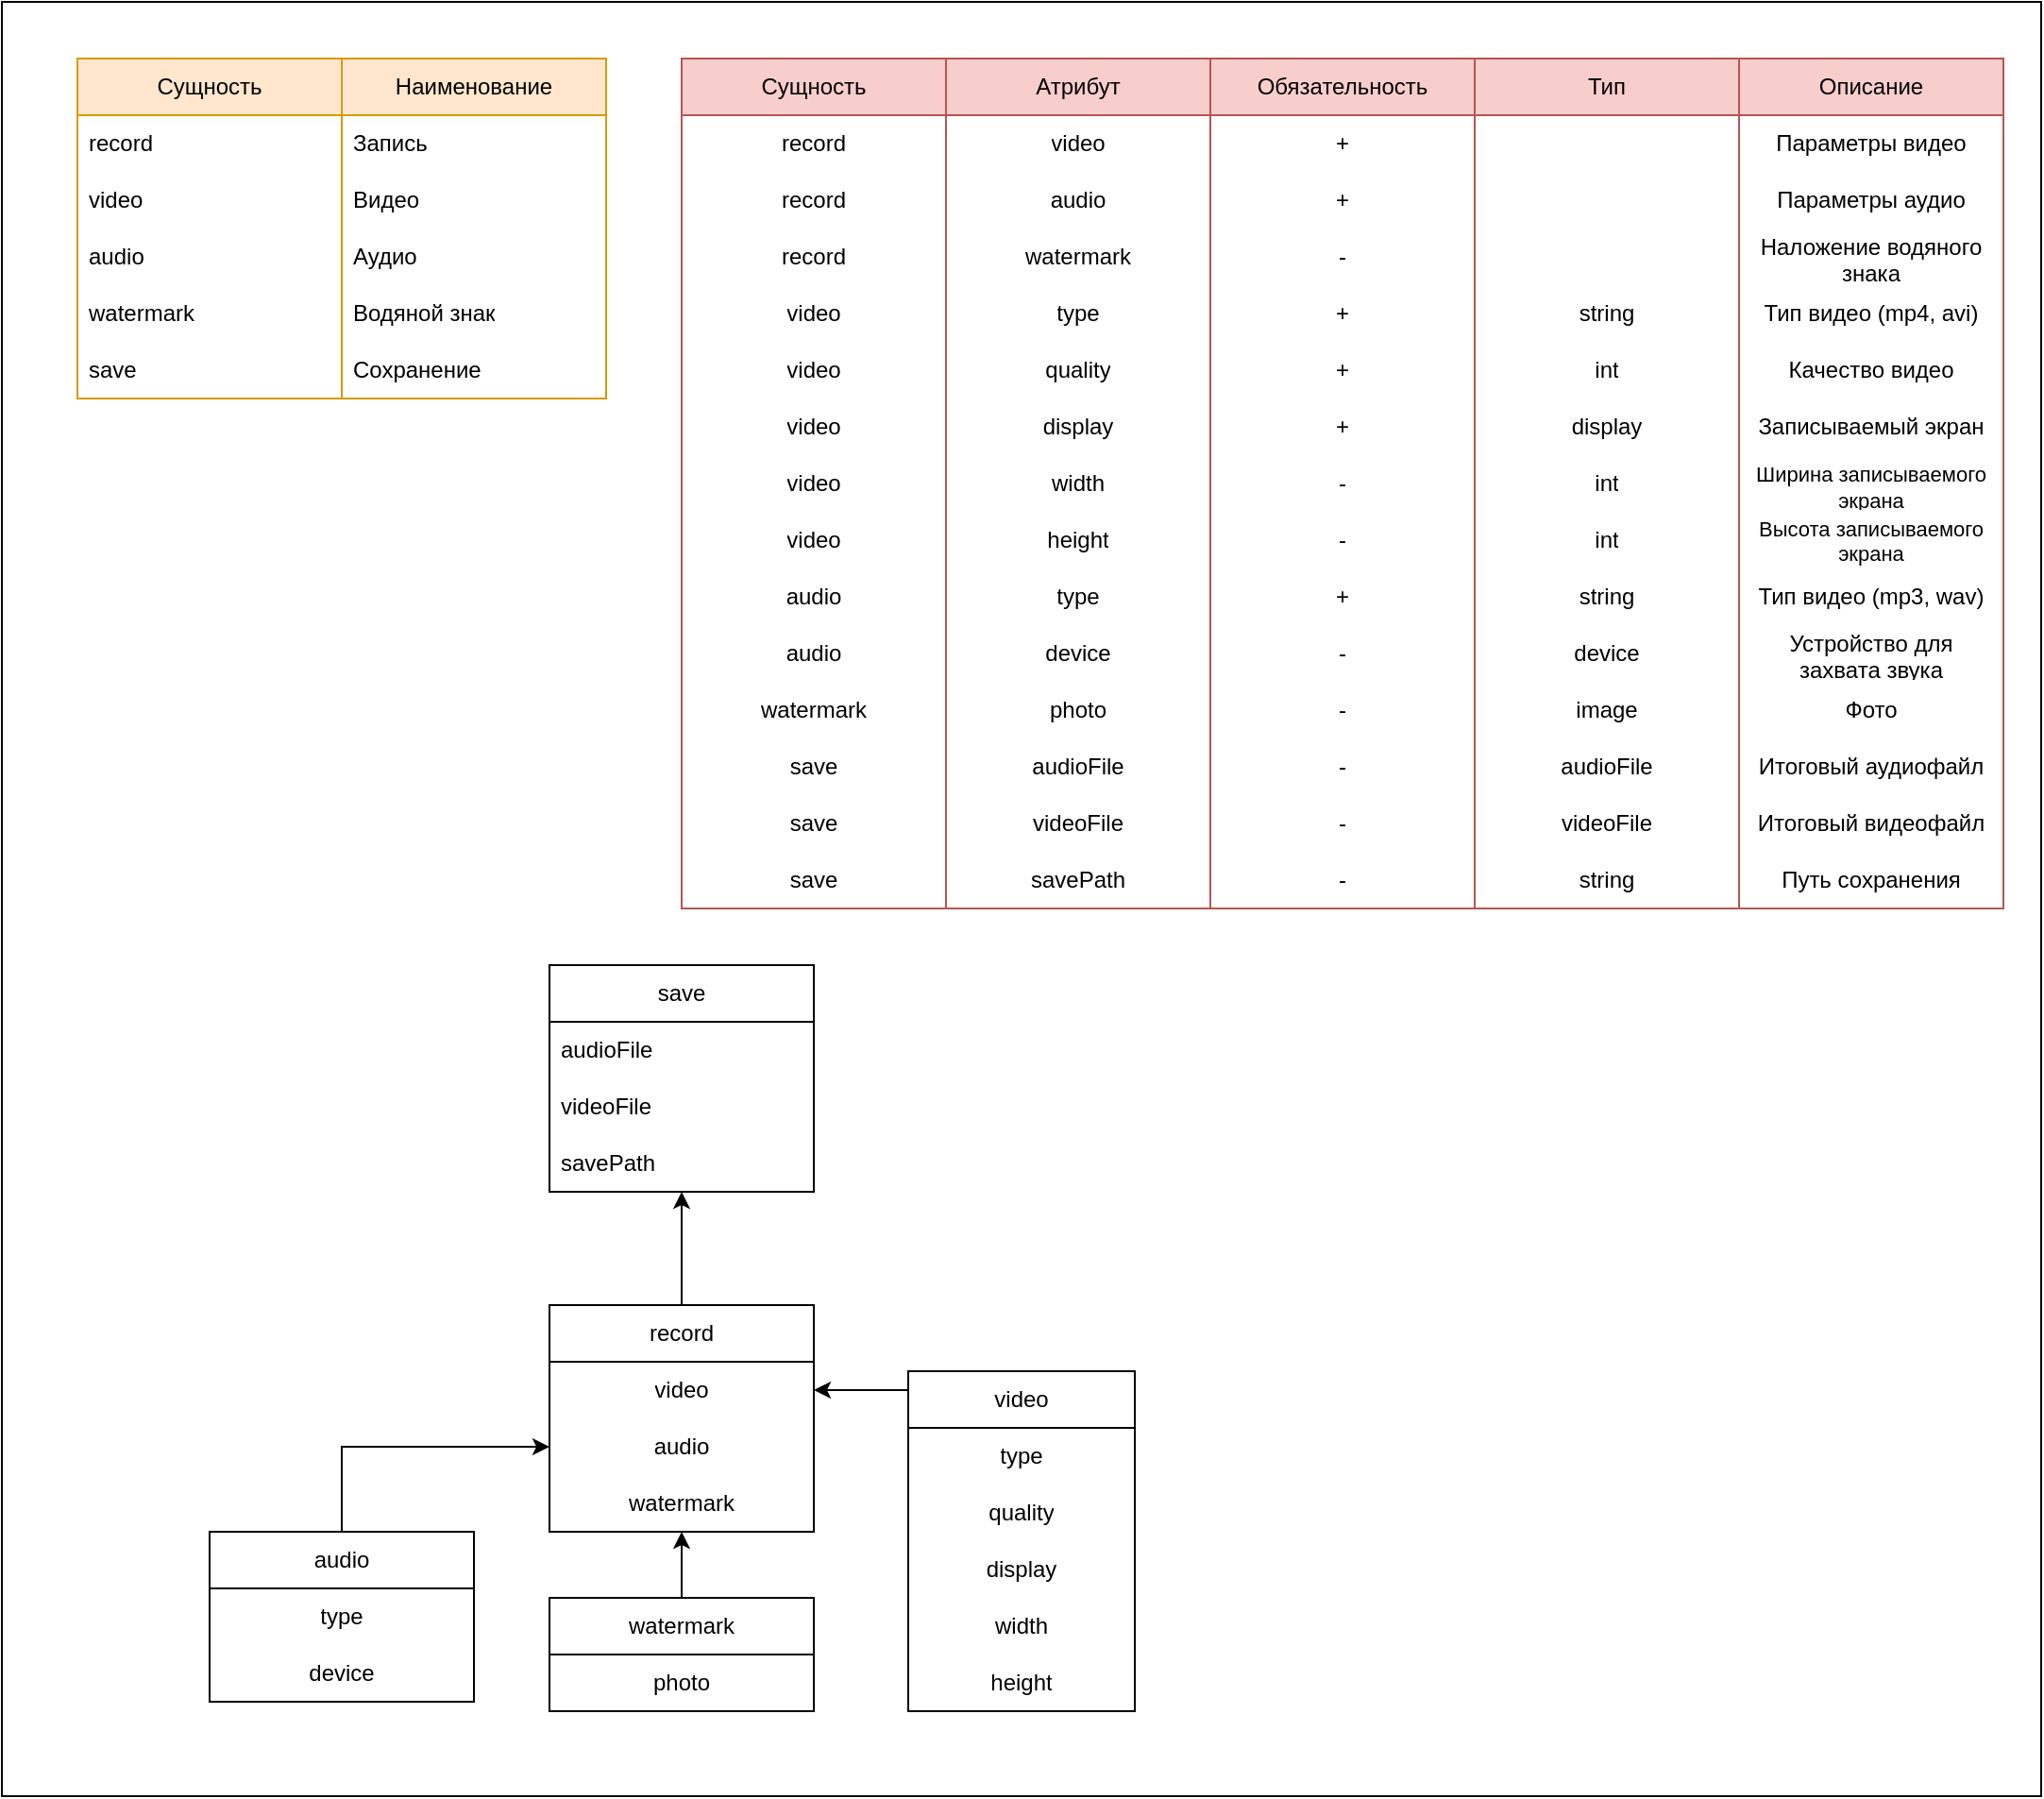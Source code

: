 <mxfile version="22.1.11" type="device">
  <diagram name="Страница — 1" id="uMZgN1LSEOO7eLya9wf9">
    <mxGraphModel dx="1434" dy="746" grid="1" gridSize="10" guides="1" tooltips="1" connect="1" arrows="1" fold="1" page="1" pageScale="1" pageWidth="827" pageHeight="1169" math="0" shadow="0">
      <root>
        <mxCell id="0" />
        <mxCell id="1" parent="0" />
        <mxCell id="EV-Nb7fOIU6IKcD6b-70-201" value="" style="rounded=0;whiteSpace=wrap;html=1;" vertex="1" parent="1">
          <mxGeometry x="40" y="10" width="1080" height="950" as="geometry" />
        </mxCell>
        <mxCell id="EV-Nb7fOIU6IKcD6b-70-61" value="Сущность" style="swimlane;fontStyle=0;childLayout=stackLayout;horizontal=1;startSize=30;horizontalStack=0;resizeParent=1;resizeParentMax=0;resizeLast=0;collapsible=1;marginBottom=0;whiteSpace=wrap;html=1;fillColor=#ffe6cc;strokeColor=#d79b00;" vertex="1" parent="1">
          <mxGeometry x="80" y="40" width="140" height="180" as="geometry" />
        </mxCell>
        <mxCell id="EV-Nb7fOIU6IKcD6b-70-62" value="record" style="text;strokeColor=none;fillColor=none;align=left;verticalAlign=middle;spacingLeft=4;spacingRight=4;overflow=hidden;points=[[0,0.5],[1,0.5]];portConstraint=eastwest;rotatable=0;whiteSpace=wrap;html=1;" vertex="1" parent="EV-Nb7fOIU6IKcD6b-70-61">
          <mxGeometry y="30" width="140" height="30" as="geometry" />
        </mxCell>
        <mxCell id="EV-Nb7fOIU6IKcD6b-70-63" value="video" style="text;strokeColor=none;fillColor=none;align=left;verticalAlign=middle;spacingLeft=4;spacingRight=4;overflow=hidden;points=[[0,0.5],[1,0.5]];portConstraint=eastwest;rotatable=0;whiteSpace=wrap;html=1;" vertex="1" parent="EV-Nb7fOIU6IKcD6b-70-61">
          <mxGeometry y="60" width="140" height="30" as="geometry" />
        </mxCell>
        <mxCell id="EV-Nb7fOIU6IKcD6b-70-64" value="audio" style="text;strokeColor=none;fillColor=none;align=left;verticalAlign=middle;spacingLeft=4;spacingRight=4;overflow=hidden;points=[[0,0.5],[1,0.5]];portConstraint=eastwest;rotatable=0;whiteSpace=wrap;html=1;" vertex="1" parent="EV-Nb7fOIU6IKcD6b-70-61">
          <mxGeometry y="90" width="140" height="30" as="geometry" />
        </mxCell>
        <mxCell id="EV-Nb7fOIU6IKcD6b-70-102" value="watermark" style="text;strokeColor=none;fillColor=none;align=left;verticalAlign=middle;spacingLeft=4;spacingRight=4;overflow=hidden;points=[[0,0.5],[1,0.5]];portConstraint=eastwest;rotatable=0;whiteSpace=wrap;html=1;" vertex="1" parent="EV-Nb7fOIU6IKcD6b-70-61">
          <mxGeometry y="120" width="140" height="30" as="geometry" />
        </mxCell>
        <mxCell id="EV-Nb7fOIU6IKcD6b-70-108" value="save" style="text;strokeColor=none;fillColor=none;align=left;verticalAlign=middle;spacingLeft=4;spacingRight=4;overflow=hidden;points=[[0,0.5],[1,0.5]];portConstraint=eastwest;rotatable=0;whiteSpace=wrap;html=1;" vertex="1" parent="EV-Nb7fOIU6IKcD6b-70-61">
          <mxGeometry y="150" width="140" height="30" as="geometry" />
        </mxCell>
        <mxCell id="EV-Nb7fOIU6IKcD6b-70-65" value="Наименование" style="swimlane;fontStyle=0;childLayout=stackLayout;horizontal=1;startSize=30;horizontalStack=0;resizeParent=1;resizeParentMax=0;resizeLast=0;collapsible=1;marginBottom=0;whiteSpace=wrap;html=1;fillColor=#ffe6cc;strokeColor=#d79b00;" vertex="1" parent="1">
          <mxGeometry x="220" y="40" width="140" height="180" as="geometry" />
        </mxCell>
        <mxCell id="EV-Nb7fOIU6IKcD6b-70-66" value="Запись" style="text;strokeColor=none;fillColor=none;align=left;verticalAlign=middle;spacingLeft=4;spacingRight=4;overflow=hidden;points=[[0,0.5],[1,0.5]];portConstraint=eastwest;rotatable=0;whiteSpace=wrap;html=1;" vertex="1" parent="EV-Nb7fOIU6IKcD6b-70-65">
          <mxGeometry y="30" width="140" height="30" as="geometry" />
        </mxCell>
        <mxCell id="EV-Nb7fOIU6IKcD6b-70-67" value="Видео" style="text;strokeColor=none;fillColor=none;align=left;verticalAlign=middle;spacingLeft=4;spacingRight=4;overflow=hidden;points=[[0,0.5],[1,0.5]];portConstraint=eastwest;rotatable=0;whiteSpace=wrap;html=1;" vertex="1" parent="EV-Nb7fOIU6IKcD6b-70-65">
          <mxGeometry y="60" width="140" height="30" as="geometry" />
        </mxCell>
        <mxCell id="EV-Nb7fOIU6IKcD6b-70-68" value="Аудио" style="text;strokeColor=none;fillColor=none;align=left;verticalAlign=middle;spacingLeft=4;spacingRight=4;overflow=hidden;points=[[0,0.5],[1,0.5]];portConstraint=eastwest;rotatable=0;whiteSpace=wrap;html=1;" vertex="1" parent="EV-Nb7fOIU6IKcD6b-70-65">
          <mxGeometry y="90" width="140" height="30" as="geometry" />
        </mxCell>
        <mxCell id="EV-Nb7fOIU6IKcD6b-70-103" value="Водяной знак" style="text;strokeColor=none;fillColor=none;align=left;verticalAlign=middle;spacingLeft=4;spacingRight=4;overflow=hidden;points=[[0,0.5],[1,0.5]];portConstraint=eastwest;rotatable=0;whiteSpace=wrap;html=1;" vertex="1" parent="EV-Nb7fOIU6IKcD6b-70-65">
          <mxGeometry y="120" width="140" height="30" as="geometry" />
        </mxCell>
        <mxCell id="EV-Nb7fOIU6IKcD6b-70-109" value="Сохранение" style="text;strokeColor=none;fillColor=none;align=left;verticalAlign=middle;spacingLeft=4;spacingRight=4;overflow=hidden;points=[[0,0.5],[1,0.5]];portConstraint=eastwest;rotatable=0;whiteSpace=wrap;html=1;" vertex="1" parent="EV-Nb7fOIU6IKcD6b-70-65">
          <mxGeometry y="150" width="140" height="30" as="geometry" />
        </mxCell>
        <mxCell id="EV-Nb7fOIU6IKcD6b-70-110" style="edgeStyle=orthogonalEdgeStyle;rounded=0;orthogonalLoop=1;jettySize=auto;html=1;exitX=0.5;exitY=0;exitDx=0;exitDy=0;entryX=0.5;entryY=1;entryDx=0;entryDy=0;" edge="1" parent="1" source="EV-Nb7fOIU6IKcD6b-70-70" target="EV-Nb7fOIU6IKcD6b-70-104">
          <mxGeometry relative="1" as="geometry" />
        </mxCell>
        <mxCell id="EV-Nb7fOIU6IKcD6b-70-70" value="&lt;div&gt;record&lt;/div&gt;" style="swimlane;fontStyle=0;childLayout=stackLayout;horizontal=1;startSize=30;horizontalStack=0;resizeParent=1;resizeParentMax=0;resizeLast=0;collapsible=1;marginBottom=0;whiteSpace=wrap;html=1;" vertex="1" parent="1">
          <mxGeometry x="330" y="700" width="140" height="120" as="geometry" />
        </mxCell>
        <mxCell id="EV-Nb7fOIU6IKcD6b-70-71" value="video" style="text;strokeColor=none;fillColor=none;align=center;verticalAlign=middle;spacingLeft=4;spacingRight=4;overflow=hidden;points=[[0,0.5],[1,0.5]];portConstraint=eastwest;rotatable=0;whiteSpace=wrap;html=1;" vertex="1" parent="EV-Nb7fOIU6IKcD6b-70-70">
          <mxGeometry y="30" width="140" height="30" as="geometry" />
        </mxCell>
        <mxCell id="EV-Nb7fOIU6IKcD6b-70-72" value="audio" style="text;strokeColor=none;fillColor=none;align=center;verticalAlign=middle;spacingLeft=4;spacingRight=4;overflow=hidden;points=[[0,0.5],[1,0.5]];portConstraint=eastwest;rotatable=0;whiteSpace=wrap;html=1;" vertex="1" parent="EV-Nb7fOIU6IKcD6b-70-70">
          <mxGeometry y="60" width="140" height="30" as="geometry" />
        </mxCell>
        <mxCell id="EV-Nb7fOIU6IKcD6b-70-73" value="&lt;div&gt;watermark&lt;/div&gt;" style="text;strokeColor=none;fillColor=none;align=center;verticalAlign=middle;spacingLeft=4;spacingRight=4;overflow=hidden;points=[[0,0.5],[1,0.5]];portConstraint=eastwest;rotatable=0;whiteSpace=wrap;html=1;" vertex="1" parent="EV-Nb7fOIU6IKcD6b-70-70">
          <mxGeometry y="90" width="140" height="30" as="geometry" />
        </mxCell>
        <mxCell id="EV-Nb7fOIU6IKcD6b-70-101" style="edgeStyle=orthogonalEdgeStyle;rounded=0;orthogonalLoop=1;jettySize=auto;html=1;exitX=0;exitY=0;exitDx=0;exitDy=0;entryX=1;entryY=0.5;entryDx=0;entryDy=0;" edge="1" parent="1" source="EV-Nb7fOIU6IKcD6b-70-74" target="EV-Nb7fOIU6IKcD6b-70-71">
          <mxGeometry relative="1" as="geometry">
            <Array as="points">
              <mxPoint x="520" y="745" />
            </Array>
          </mxGeometry>
        </mxCell>
        <mxCell id="EV-Nb7fOIU6IKcD6b-70-74" value="video" style="swimlane;fontStyle=0;childLayout=stackLayout;horizontal=1;startSize=30;horizontalStack=0;resizeParent=1;resizeParentMax=0;resizeLast=0;collapsible=1;marginBottom=0;whiteSpace=wrap;html=1;" vertex="1" parent="1">
          <mxGeometry x="520" y="735" width="120" height="180" as="geometry" />
        </mxCell>
        <mxCell id="EV-Nb7fOIU6IKcD6b-70-75" value="type" style="text;strokeColor=none;fillColor=none;align=center;verticalAlign=middle;spacingLeft=4;spacingRight=4;overflow=hidden;points=[[0,0.5],[1,0.5]];portConstraint=eastwest;rotatable=0;whiteSpace=wrap;html=1;" vertex="1" parent="EV-Nb7fOIU6IKcD6b-70-74">
          <mxGeometry y="30" width="120" height="30" as="geometry" />
        </mxCell>
        <mxCell id="EV-Nb7fOIU6IKcD6b-70-76" value="quality" style="text;strokeColor=none;fillColor=none;align=center;verticalAlign=middle;spacingLeft=4;spacingRight=4;overflow=hidden;points=[[0,0.5],[1,0.5]];portConstraint=eastwest;rotatable=0;whiteSpace=wrap;html=1;" vertex="1" parent="EV-Nb7fOIU6IKcD6b-70-74">
          <mxGeometry y="60" width="120" height="30" as="geometry" />
        </mxCell>
        <mxCell id="EV-Nb7fOIU6IKcD6b-70-77" value="display" style="text;strokeColor=none;fillColor=none;align=center;verticalAlign=middle;spacingLeft=4;spacingRight=4;overflow=hidden;points=[[0,0.5],[1,0.5]];portConstraint=eastwest;rotatable=0;whiteSpace=wrap;html=1;" vertex="1" parent="EV-Nb7fOIU6IKcD6b-70-74">
          <mxGeometry y="90" width="120" height="30" as="geometry" />
        </mxCell>
        <mxCell id="EV-Nb7fOIU6IKcD6b-70-80" value="width" style="text;strokeColor=none;fillColor=none;align=center;verticalAlign=middle;spacingLeft=4;spacingRight=4;overflow=hidden;points=[[0,0.5],[1,0.5]];portConstraint=eastwest;rotatable=0;whiteSpace=wrap;html=1;" vertex="1" parent="EV-Nb7fOIU6IKcD6b-70-74">
          <mxGeometry y="120" width="120" height="30" as="geometry" />
        </mxCell>
        <mxCell id="EV-Nb7fOIU6IKcD6b-70-81" value="height" style="text;strokeColor=none;fillColor=none;align=center;verticalAlign=middle;spacingLeft=4;spacingRight=4;overflow=hidden;points=[[0,0.5],[1,0.5]];portConstraint=eastwest;rotatable=0;whiteSpace=wrap;html=1;" vertex="1" parent="EV-Nb7fOIU6IKcD6b-70-74">
          <mxGeometry y="150" width="120" height="30" as="geometry" />
        </mxCell>
        <mxCell id="EV-Nb7fOIU6IKcD6b-70-95" style="edgeStyle=orthogonalEdgeStyle;rounded=0;orthogonalLoop=1;jettySize=auto;html=1;exitX=0.5;exitY=0;exitDx=0;exitDy=0;entryX=0;entryY=0.5;entryDx=0;entryDy=0;" edge="1" parent="1" source="EV-Nb7fOIU6IKcD6b-70-84" target="EV-Nb7fOIU6IKcD6b-70-72">
          <mxGeometry relative="1" as="geometry" />
        </mxCell>
        <mxCell id="EV-Nb7fOIU6IKcD6b-70-84" value="audio" style="swimlane;fontStyle=0;childLayout=stackLayout;horizontal=1;startSize=30;horizontalStack=0;resizeParent=1;resizeParentMax=0;resizeLast=0;collapsible=1;marginBottom=0;whiteSpace=wrap;html=1;" vertex="1" parent="1">
          <mxGeometry x="150" y="820" width="140" height="90" as="geometry" />
        </mxCell>
        <mxCell id="EV-Nb7fOIU6IKcD6b-70-85" value="type" style="text;strokeColor=none;fillColor=none;align=center;verticalAlign=middle;spacingLeft=4;spacingRight=4;overflow=hidden;points=[[0,0.5],[1,0.5]];portConstraint=eastwest;rotatable=0;whiteSpace=wrap;html=1;" vertex="1" parent="EV-Nb7fOIU6IKcD6b-70-84">
          <mxGeometry y="30" width="140" height="30" as="geometry" />
        </mxCell>
        <mxCell id="EV-Nb7fOIU6IKcD6b-70-86" value="&lt;div&gt;device&lt;/div&gt;" style="text;strokeColor=none;fillColor=none;align=center;verticalAlign=middle;spacingLeft=4;spacingRight=4;overflow=hidden;points=[[0,0.5],[1,0.5]];portConstraint=eastwest;rotatable=0;whiteSpace=wrap;html=1;" vertex="1" parent="EV-Nb7fOIU6IKcD6b-70-84">
          <mxGeometry y="60" width="140" height="30" as="geometry" />
        </mxCell>
        <mxCell id="EV-Nb7fOIU6IKcD6b-70-100" style="edgeStyle=orthogonalEdgeStyle;rounded=0;orthogonalLoop=1;jettySize=auto;html=1;exitX=0.5;exitY=0;exitDx=0;exitDy=0;entryX=0.5;entryY=1;entryDx=0;entryDy=0;" edge="1" parent="1" source="EV-Nb7fOIU6IKcD6b-70-96" target="EV-Nb7fOIU6IKcD6b-70-70">
          <mxGeometry relative="1" as="geometry" />
        </mxCell>
        <mxCell id="EV-Nb7fOIU6IKcD6b-70-96" value="watermark" style="swimlane;fontStyle=0;childLayout=stackLayout;horizontal=1;startSize=30;horizontalStack=0;resizeParent=1;resizeParentMax=0;resizeLast=0;collapsible=1;marginBottom=0;whiteSpace=wrap;html=1;" vertex="1" parent="1">
          <mxGeometry x="330" y="855" width="140" height="60" as="geometry" />
        </mxCell>
        <mxCell id="EV-Nb7fOIU6IKcD6b-70-97" value="&lt;div align=&quot;center&quot;&gt;photo&lt;/div&gt;" style="text;strokeColor=none;fillColor=none;align=center;verticalAlign=middle;spacingLeft=4;spacingRight=4;overflow=hidden;points=[[0,0.5],[1,0.5]];portConstraint=eastwest;rotatable=0;whiteSpace=wrap;html=1;" vertex="1" parent="EV-Nb7fOIU6IKcD6b-70-96">
          <mxGeometry y="30" width="140" height="30" as="geometry" />
        </mxCell>
        <mxCell id="EV-Nb7fOIU6IKcD6b-70-104" value="save" style="swimlane;fontStyle=0;childLayout=stackLayout;horizontal=1;startSize=30;horizontalStack=0;resizeParent=1;resizeParentMax=0;resizeLast=0;collapsible=1;marginBottom=0;whiteSpace=wrap;html=1;" vertex="1" parent="1">
          <mxGeometry x="330" y="520" width="140" height="120" as="geometry" />
        </mxCell>
        <mxCell id="EV-Nb7fOIU6IKcD6b-70-105" value="audioFile" style="text;strokeColor=none;fillColor=none;align=left;verticalAlign=middle;spacingLeft=4;spacingRight=4;overflow=hidden;points=[[0,0.5],[1,0.5]];portConstraint=eastwest;rotatable=0;whiteSpace=wrap;html=1;" vertex="1" parent="EV-Nb7fOIU6IKcD6b-70-104">
          <mxGeometry y="30" width="140" height="30" as="geometry" />
        </mxCell>
        <mxCell id="EV-Nb7fOIU6IKcD6b-70-106" value="videoFile" style="text;strokeColor=none;fillColor=none;align=left;verticalAlign=middle;spacingLeft=4;spacingRight=4;overflow=hidden;points=[[0,0.5],[1,0.5]];portConstraint=eastwest;rotatable=0;whiteSpace=wrap;html=1;" vertex="1" parent="EV-Nb7fOIU6IKcD6b-70-104">
          <mxGeometry y="60" width="140" height="30" as="geometry" />
        </mxCell>
        <mxCell id="EV-Nb7fOIU6IKcD6b-70-107" value="savePath" style="text;strokeColor=none;fillColor=none;align=left;verticalAlign=middle;spacingLeft=4;spacingRight=4;overflow=hidden;points=[[0,0.5],[1,0.5]];portConstraint=eastwest;rotatable=0;whiteSpace=wrap;html=1;" vertex="1" parent="EV-Nb7fOIU6IKcD6b-70-104">
          <mxGeometry y="90" width="140" height="30" as="geometry" />
        </mxCell>
        <mxCell id="EV-Nb7fOIU6IKcD6b-70-111" value="Сущность" style="swimlane;fontStyle=0;childLayout=stackLayout;horizontal=1;startSize=30;horizontalStack=0;resizeParent=1;resizeParentMax=0;resizeLast=0;collapsible=1;marginBottom=0;whiteSpace=wrap;html=1;fillColor=#f8cecc;strokeColor=#b85450;" vertex="1" parent="1">
          <mxGeometry x="400" y="40" width="140" height="450" as="geometry" />
        </mxCell>
        <mxCell id="EV-Nb7fOIU6IKcD6b-70-112" value="record" style="text;align=center;verticalAlign=middle;spacingLeft=4;spacingRight=4;overflow=hidden;points=[[0,0.5],[1,0.5]];portConstraint=eastwest;rotatable=0;whiteSpace=wrap;html=1;" vertex="1" parent="EV-Nb7fOIU6IKcD6b-70-111">
          <mxGeometry y="30" width="140" height="30" as="geometry" />
        </mxCell>
        <mxCell id="EV-Nb7fOIU6IKcD6b-70-113" value="record" style="text;align=center;verticalAlign=middle;spacingLeft=4;spacingRight=4;overflow=hidden;points=[[0,0.5],[1,0.5]];portConstraint=eastwest;rotatable=0;whiteSpace=wrap;html=1;" vertex="1" parent="EV-Nb7fOIU6IKcD6b-70-111">
          <mxGeometry y="60" width="140" height="30" as="geometry" />
        </mxCell>
        <mxCell id="EV-Nb7fOIU6IKcD6b-70-114" value="record" style="text;align=center;verticalAlign=middle;spacingLeft=4;spacingRight=4;overflow=hidden;points=[[0,0.5],[1,0.5]];portConstraint=eastwest;rotatable=0;whiteSpace=wrap;html=1;" vertex="1" parent="EV-Nb7fOIU6IKcD6b-70-111">
          <mxGeometry y="90" width="140" height="30" as="geometry" />
        </mxCell>
        <mxCell id="EV-Nb7fOIU6IKcD6b-70-120" value="video" style="text;align=center;verticalAlign=middle;spacingLeft=4;spacingRight=4;overflow=hidden;points=[[0,0.5],[1,0.5]];portConstraint=eastwest;rotatable=0;whiteSpace=wrap;html=1;" vertex="1" parent="EV-Nb7fOIU6IKcD6b-70-111">
          <mxGeometry y="120" width="140" height="30" as="geometry" />
        </mxCell>
        <mxCell id="EV-Nb7fOIU6IKcD6b-70-122" value="video" style="text;align=center;verticalAlign=middle;spacingLeft=4;spacingRight=4;overflow=hidden;points=[[0,0.5],[1,0.5]];portConstraint=eastwest;rotatable=0;whiteSpace=wrap;html=1;" vertex="1" parent="EV-Nb7fOIU6IKcD6b-70-111">
          <mxGeometry y="150" width="140" height="30" as="geometry" />
        </mxCell>
        <mxCell id="EV-Nb7fOIU6IKcD6b-70-124" value="video" style="text;align=center;verticalAlign=middle;spacingLeft=4;spacingRight=4;overflow=hidden;points=[[0,0.5],[1,0.5]];portConstraint=eastwest;rotatable=0;whiteSpace=wrap;html=1;" vertex="1" parent="EV-Nb7fOIU6IKcD6b-70-111">
          <mxGeometry y="180" width="140" height="30" as="geometry" />
        </mxCell>
        <mxCell id="EV-Nb7fOIU6IKcD6b-70-125" value="video" style="text;align=center;verticalAlign=middle;spacingLeft=4;spacingRight=4;overflow=hidden;points=[[0,0.5],[1,0.5]];portConstraint=eastwest;rotatable=0;whiteSpace=wrap;html=1;" vertex="1" parent="EV-Nb7fOIU6IKcD6b-70-111">
          <mxGeometry y="210" width="140" height="30" as="geometry" />
        </mxCell>
        <mxCell id="EV-Nb7fOIU6IKcD6b-70-126" value="video" style="text;align=center;verticalAlign=middle;spacingLeft=4;spacingRight=4;overflow=hidden;points=[[0,0.5],[1,0.5]];portConstraint=eastwest;rotatable=0;whiteSpace=wrap;html=1;" vertex="1" parent="EV-Nb7fOIU6IKcD6b-70-111">
          <mxGeometry y="240" width="140" height="30" as="geometry" />
        </mxCell>
        <mxCell id="EV-Nb7fOIU6IKcD6b-70-123" value="audio" style="text;align=center;verticalAlign=middle;spacingLeft=4;spacingRight=4;overflow=hidden;points=[[0,0.5],[1,0.5]];portConstraint=eastwest;rotatable=0;whiteSpace=wrap;html=1;" vertex="1" parent="EV-Nb7fOIU6IKcD6b-70-111">
          <mxGeometry y="270" width="140" height="30" as="geometry" />
        </mxCell>
        <mxCell id="EV-Nb7fOIU6IKcD6b-70-168" value="audio" style="text;align=center;verticalAlign=middle;spacingLeft=4;spacingRight=4;overflow=hidden;points=[[0,0.5],[1,0.5]];portConstraint=eastwest;rotatable=0;whiteSpace=wrap;html=1;" vertex="1" parent="EV-Nb7fOIU6IKcD6b-70-111">
          <mxGeometry y="300" width="140" height="30" as="geometry" />
        </mxCell>
        <mxCell id="EV-Nb7fOIU6IKcD6b-70-169" value="watermark" style="text;align=center;verticalAlign=middle;spacingLeft=4;spacingRight=4;overflow=hidden;points=[[0,0.5],[1,0.5]];portConstraint=eastwest;rotatable=0;whiteSpace=wrap;html=1;" vertex="1" parent="EV-Nb7fOIU6IKcD6b-70-111">
          <mxGeometry y="330" width="140" height="30" as="geometry" />
        </mxCell>
        <mxCell id="EV-Nb7fOIU6IKcD6b-70-174" value="save" style="text;align=center;verticalAlign=middle;spacingLeft=4;spacingRight=4;overflow=hidden;points=[[0,0.5],[1,0.5]];portConstraint=eastwest;rotatable=0;whiteSpace=wrap;html=1;" vertex="1" parent="EV-Nb7fOIU6IKcD6b-70-111">
          <mxGeometry y="360" width="140" height="30" as="geometry" />
        </mxCell>
        <mxCell id="EV-Nb7fOIU6IKcD6b-70-173" value="save" style="text;align=center;verticalAlign=middle;spacingLeft=4;spacingRight=4;overflow=hidden;points=[[0,0.5],[1,0.5]];portConstraint=eastwest;rotatable=0;whiteSpace=wrap;html=1;" vertex="1" parent="EV-Nb7fOIU6IKcD6b-70-111">
          <mxGeometry y="390" width="140" height="30" as="geometry" />
        </mxCell>
        <mxCell id="EV-Nb7fOIU6IKcD6b-70-172" value="save" style="text;align=center;verticalAlign=middle;spacingLeft=4;spacingRight=4;overflow=hidden;points=[[0,0.5],[1,0.5]];portConstraint=eastwest;rotatable=0;whiteSpace=wrap;html=1;" vertex="1" parent="EV-Nb7fOIU6IKcD6b-70-111">
          <mxGeometry y="420" width="140" height="30" as="geometry" />
        </mxCell>
        <mxCell id="EV-Nb7fOIU6IKcD6b-70-127" value="Атрибут" style="swimlane;fontStyle=0;childLayout=stackLayout;horizontal=1;startSize=30;horizontalStack=0;resizeParent=1;resizeParentMax=0;resizeLast=0;collapsible=1;marginBottom=0;whiteSpace=wrap;html=1;fillColor=#f8cecc;strokeColor=#b85450;" vertex="1" parent="1">
          <mxGeometry x="540" y="40" width="140" height="450" as="geometry" />
        </mxCell>
        <mxCell id="EV-Nb7fOIU6IKcD6b-70-128" value="video" style="text;align=center;verticalAlign=middle;spacingLeft=4;spacingRight=4;overflow=hidden;points=[[0,0.5],[1,0.5]];portConstraint=eastwest;rotatable=0;whiteSpace=wrap;html=1;" vertex="1" parent="EV-Nb7fOIU6IKcD6b-70-127">
          <mxGeometry y="30" width="140" height="30" as="geometry" />
        </mxCell>
        <mxCell id="EV-Nb7fOIU6IKcD6b-70-129" value="audio" style="text;align=center;verticalAlign=middle;spacingLeft=4;spacingRight=4;overflow=hidden;points=[[0,0.5],[1,0.5]];portConstraint=eastwest;rotatable=0;whiteSpace=wrap;html=1;" vertex="1" parent="EV-Nb7fOIU6IKcD6b-70-127">
          <mxGeometry y="60" width="140" height="30" as="geometry" />
        </mxCell>
        <mxCell id="EV-Nb7fOIU6IKcD6b-70-130" value="watermark" style="text;align=center;verticalAlign=middle;spacingLeft=4;spacingRight=4;overflow=hidden;points=[[0,0.5],[1,0.5]];portConstraint=eastwest;rotatable=0;whiteSpace=wrap;html=1;" vertex="1" parent="EV-Nb7fOIU6IKcD6b-70-127">
          <mxGeometry y="90" width="140" height="30" as="geometry" />
        </mxCell>
        <mxCell id="EV-Nb7fOIU6IKcD6b-70-131" value="type" style="text;align=center;verticalAlign=middle;spacingLeft=4;spacingRight=4;overflow=hidden;points=[[0,0.5],[1,0.5]];portConstraint=eastwest;rotatable=0;whiteSpace=wrap;html=1;" vertex="1" parent="EV-Nb7fOIU6IKcD6b-70-127">
          <mxGeometry y="120" width="140" height="30" as="geometry" />
        </mxCell>
        <mxCell id="EV-Nb7fOIU6IKcD6b-70-132" value="quality" style="text;align=center;verticalAlign=middle;spacingLeft=4;spacingRight=4;overflow=hidden;points=[[0,0.5],[1,0.5]];portConstraint=eastwest;rotatable=0;whiteSpace=wrap;html=1;" vertex="1" parent="EV-Nb7fOIU6IKcD6b-70-127">
          <mxGeometry y="150" width="140" height="30" as="geometry" />
        </mxCell>
        <mxCell id="EV-Nb7fOIU6IKcD6b-70-133" value="display" style="text;align=center;verticalAlign=middle;spacingLeft=4;spacingRight=4;overflow=hidden;points=[[0,0.5],[1,0.5]];portConstraint=eastwest;rotatable=0;whiteSpace=wrap;html=1;" vertex="1" parent="EV-Nb7fOIU6IKcD6b-70-127">
          <mxGeometry y="180" width="140" height="30" as="geometry" />
        </mxCell>
        <mxCell id="EV-Nb7fOIU6IKcD6b-70-134" value="width" style="text;align=center;verticalAlign=middle;spacingLeft=4;spacingRight=4;overflow=hidden;points=[[0,0.5],[1,0.5]];portConstraint=eastwest;rotatable=0;whiteSpace=wrap;html=1;" vertex="1" parent="EV-Nb7fOIU6IKcD6b-70-127">
          <mxGeometry y="210" width="140" height="30" as="geometry" />
        </mxCell>
        <mxCell id="EV-Nb7fOIU6IKcD6b-70-135" value="height" style="text;align=center;verticalAlign=middle;spacingLeft=4;spacingRight=4;overflow=hidden;points=[[0,0.5],[1,0.5]];portConstraint=eastwest;rotatable=0;whiteSpace=wrap;html=1;" vertex="1" parent="EV-Nb7fOIU6IKcD6b-70-127">
          <mxGeometry y="240" width="140" height="30" as="geometry" />
        </mxCell>
        <mxCell id="EV-Nb7fOIU6IKcD6b-70-136" value="type" style="text;align=center;verticalAlign=middle;spacingLeft=4;spacingRight=4;overflow=hidden;points=[[0,0.5],[1,0.5]];portConstraint=eastwest;rotatable=0;whiteSpace=wrap;html=1;" vertex="1" parent="EV-Nb7fOIU6IKcD6b-70-127">
          <mxGeometry y="270" width="140" height="30" as="geometry" />
        </mxCell>
        <mxCell id="EV-Nb7fOIU6IKcD6b-70-176" value="device" style="text;align=center;verticalAlign=middle;spacingLeft=4;spacingRight=4;overflow=hidden;points=[[0,0.5],[1,0.5]];portConstraint=eastwest;rotatable=0;whiteSpace=wrap;html=1;" vertex="1" parent="EV-Nb7fOIU6IKcD6b-70-127">
          <mxGeometry y="300" width="140" height="30" as="geometry" />
        </mxCell>
        <mxCell id="EV-Nb7fOIU6IKcD6b-70-179" value="photo" style="text;align=center;verticalAlign=middle;spacingLeft=4;spacingRight=4;overflow=hidden;points=[[0,0.5],[1,0.5]];portConstraint=eastwest;rotatable=0;whiteSpace=wrap;html=1;" vertex="1" parent="EV-Nb7fOIU6IKcD6b-70-127">
          <mxGeometry y="330" width="140" height="30" as="geometry" />
        </mxCell>
        <mxCell id="EV-Nb7fOIU6IKcD6b-70-181" value="audioFile" style="text;align=center;verticalAlign=middle;spacingLeft=4;spacingRight=4;overflow=hidden;points=[[0,0.5],[1,0.5]];portConstraint=eastwest;rotatable=0;whiteSpace=wrap;html=1;" vertex="1" parent="EV-Nb7fOIU6IKcD6b-70-127">
          <mxGeometry y="360" width="140" height="30" as="geometry" />
        </mxCell>
        <mxCell id="EV-Nb7fOIU6IKcD6b-70-180" value="videoFile" style="text;align=center;verticalAlign=middle;spacingLeft=4;spacingRight=4;overflow=hidden;points=[[0,0.5],[1,0.5]];portConstraint=eastwest;rotatable=0;whiteSpace=wrap;html=1;" vertex="1" parent="EV-Nb7fOIU6IKcD6b-70-127">
          <mxGeometry y="390" width="140" height="30" as="geometry" />
        </mxCell>
        <mxCell id="EV-Nb7fOIU6IKcD6b-70-178" value="savePath" style="text;align=center;verticalAlign=middle;spacingLeft=4;spacingRight=4;overflow=hidden;points=[[0,0.5],[1,0.5]];portConstraint=eastwest;rotatable=0;whiteSpace=wrap;html=1;" vertex="1" parent="EV-Nb7fOIU6IKcD6b-70-127">
          <mxGeometry y="420" width="140" height="30" as="geometry" />
        </mxCell>
        <mxCell id="EV-Nb7fOIU6IKcD6b-70-137" value="Обязательность" style="swimlane;fontStyle=0;childLayout=stackLayout;horizontal=1;startSize=30;horizontalStack=0;resizeParent=1;resizeParentMax=0;resizeLast=0;collapsible=1;marginBottom=0;whiteSpace=wrap;html=1;fillColor=#f8cecc;strokeColor=#b85450;" vertex="1" parent="1">
          <mxGeometry x="680" y="40" width="140" height="450" as="geometry" />
        </mxCell>
        <mxCell id="EV-Nb7fOIU6IKcD6b-70-138" value="+" style="text;align=center;verticalAlign=middle;spacingLeft=4;spacingRight=4;overflow=hidden;points=[[0,0.5],[1,0.5]];portConstraint=eastwest;rotatable=0;whiteSpace=wrap;html=1;" vertex="1" parent="EV-Nb7fOIU6IKcD6b-70-137">
          <mxGeometry y="30" width="140" height="30" as="geometry" />
        </mxCell>
        <mxCell id="EV-Nb7fOIU6IKcD6b-70-139" value="+" style="text;align=center;verticalAlign=middle;spacingLeft=4;spacingRight=4;overflow=hidden;points=[[0,0.5],[1,0.5]];portConstraint=eastwest;rotatable=0;whiteSpace=wrap;html=1;" vertex="1" parent="EV-Nb7fOIU6IKcD6b-70-137">
          <mxGeometry y="60" width="140" height="30" as="geometry" />
        </mxCell>
        <mxCell id="EV-Nb7fOIU6IKcD6b-70-140" value="-" style="text;align=center;verticalAlign=middle;spacingLeft=4;spacingRight=4;overflow=hidden;points=[[0,0.5],[1,0.5]];portConstraint=eastwest;rotatable=0;whiteSpace=wrap;html=1;" vertex="1" parent="EV-Nb7fOIU6IKcD6b-70-137">
          <mxGeometry y="90" width="140" height="30" as="geometry" />
        </mxCell>
        <mxCell id="EV-Nb7fOIU6IKcD6b-70-141" value="+" style="text;align=center;verticalAlign=middle;spacingLeft=4;spacingRight=4;overflow=hidden;points=[[0,0.5],[1,0.5]];portConstraint=eastwest;rotatable=0;whiteSpace=wrap;html=1;" vertex="1" parent="EV-Nb7fOIU6IKcD6b-70-137">
          <mxGeometry y="120" width="140" height="30" as="geometry" />
        </mxCell>
        <mxCell id="EV-Nb7fOIU6IKcD6b-70-142" value="+" style="text;align=center;verticalAlign=middle;spacingLeft=4;spacingRight=4;overflow=hidden;points=[[0,0.5],[1,0.5]];portConstraint=eastwest;rotatable=0;whiteSpace=wrap;html=1;" vertex="1" parent="EV-Nb7fOIU6IKcD6b-70-137">
          <mxGeometry y="150" width="140" height="30" as="geometry" />
        </mxCell>
        <mxCell id="EV-Nb7fOIU6IKcD6b-70-143" value="+" style="text;align=center;verticalAlign=middle;spacingLeft=4;spacingRight=4;overflow=hidden;points=[[0,0.5],[1,0.5]];portConstraint=eastwest;rotatable=0;whiteSpace=wrap;html=1;" vertex="1" parent="EV-Nb7fOIU6IKcD6b-70-137">
          <mxGeometry y="180" width="140" height="30" as="geometry" />
        </mxCell>
        <mxCell id="EV-Nb7fOIU6IKcD6b-70-144" value="-" style="text;align=center;verticalAlign=middle;spacingLeft=4;spacingRight=4;overflow=hidden;points=[[0,0.5],[1,0.5]];portConstraint=eastwest;rotatable=0;whiteSpace=wrap;html=1;" vertex="1" parent="EV-Nb7fOIU6IKcD6b-70-137">
          <mxGeometry y="210" width="140" height="30" as="geometry" />
        </mxCell>
        <mxCell id="EV-Nb7fOIU6IKcD6b-70-145" value="-" style="text;align=center;verticalAlign=middle;spacingLeft=4;spacingRight=4;overflow=hidden;points=[[0,0.5],[1,0.5]];portConstraint=eastwest;rotatable=0;whiteSpace=wrap;html=1;" vertex="1" parent="EV-Nb7fOIU6IKcD6b-70-137">
          <mxGeometry y="240" width="140" height="30" as="geometry" />
        </mxCell>
        <mxCell id="EV-Nb7fOIU6IKcD6b-70-182" value="+" style="text;align=center;verticalAlign=middle;spacingLeft=4;spacingRight=4;overflow=hidden;points=[[0,0.5],[1,0.5]];portConstraint=eastwest;rotatable=0;whiteSpace=wrap;html=1;" vertex="1" parent="EV-Nb7fOIU6IKcD6b-70-137">
          <mxGeometry y="270" width="140" height="30" as="geometry" />
        </mxCell>
        <mxCell id="EV-Nb7fOIU6IKcD6b-70-146" value="-" style="text;align=center;verticalAlign=middle;spacingLeft=4;spacingRight=4;overflow=hidden;points=[[0,0.5],[1,0.5]];portConstraint=eastwest;rotatable=0;whiteSpace=wrap;html=1;" vertex="1" parent="EV-Nb7fOIU6IKcD6b-70-137">
          <mxGeometry y="300" width="140" height="30" as="geometry" />
        </mxCell>
        <mxCell id="EV-Nb7fOIU6IKcD6b-70-183" value="-" style="text;align=center;verticalAlign=middle;spacingLeft=4;spacingRight=4;overflow=hidden;points=[[0,0.5],[1,0.5]];portConstraint=eastwest;rotatable=0;whiteSpace=wrap;html=1;" vertex="1" parent="EV-Nb7fOIU6IKcD6b-70-137">
          <mxGeometry y="330" width="140" height="30" as="geometry" />
        </mxCell>
        <mxCell id="EV-Nb7fOIU6IKcD6b-70-184" value="-" style="text;align=center;verticalAlign=middle;spacingLeft=4;spacingRight=4;overflow=hidden;points=[[0,0.5],[1,0.5]];portConstraint=eastwest;rotatable=0;whiteSpace=wrap;html=1;" vertex="1" parent="EV-Nb7fOIU6IKcD6b-70-137">
          <mxGeometry y="360" width="140" height="30" as="geometry" />
        </mxCell>
        <mxCell id="EV-Nb7fOIU6IKcD6b-70-186" value="-" style="text;align=center;verticalAlign=middle;spacingLeft=4;spacingRight=4;overflow=hidden;points=[[0,0.5],[1,0.5]];portConstraint=eastwest;rotatable=0;whiteSpace=wrap;html=1;" vertex="1" parent="EV-Nb7fOIU6IKcD6b-70-137">
          <mxGeometry y="390" width="140" height="30" as="geometry" />
        </mxCell>
        <mxCell id="EV-Nb7fOIU6IKcD6b-70-194" value="-" style="text;align=center;verticalAlign=middle;spacingLeft=4;spacingRight=4;overflow=hidden;points=[[0,0.5],[1,0.5]];portConstraint=eastwest;rotatable=0;whiteSpace=wrap;html=1;" vertex="1" parent="EV-Nb7fOIU6IKcD6b-70-137">
          <mxGeometry y="420" width="140" height="30" as="geometry" />
        </mxCell>
        <mxCell id="EV-Nb7fOIU6IKcD6b-70-148" value="Тип" style="swimlane;fontStyle=0;childLayout=stackLayout;horizontal=1;startSize=30;horizontalStack=0;resizeParent=1;resizeParentMax=0;resizeLast=0;collapsible=1;marginBottom=0;whiteSpace=wrap;html=1;fillColor=#f8cecc;strokeColor=#b85450;" vertex="1" parent="1">
          <mxGeometry x="820" y="40" width="140" height="450" as="geometry" />
        </mxCell>
        <mxCell id="EV-Nb7fOIU6IKcD6b-70-149" value="&amp;nbsp;" style="text;align=center;verticalAlign=middle;spacingLeft=4;spacingRight=4;overflow=hidden;points=[[0,0.5],[1,0.5]];portConstraint=eastwest;rotatable=0;whiteSpace=wrap;html=1;" vertex="1" parent="EV-Nb7fOIU6IKcD6b-70-148">
          <mxGeometry y="30" width="140" height="30" as="geometry" />
        </mxCell>
        <mxCell id="EV-Nb7fOIU6IKcD6b-70-150" value="&amp;nbsp;" style="text;align=center;verticalAlign=middle;spacingLeft=4;spacingRight=4;overflow=hidden;points=[[0,0.5],[1,0.5]];portConstraint=eastwest;rotatable=0;whiteSpace=wrap;html=1;" vertex="1" parent="EV-Nb7fOIU6IKcD6b-70-148">
          <mxGeometry y="60" width="140" height="30" as="geometry" />
        </mxCell>
        <mxCell id="EV-Nb7fOIU6IKcD6b-70-151" value="&amp;nbsp;" style="text;align=center;verticalAlign=middle;spacingLeft=4;spacingRight=4;overflow=hidden;points=[[0,0.5],[1,0.5]];portConstraint=eastwest;rotatable=0;whiteSpace=wrap;html=1;" vertex="1" parent="EV-Nb7fOIU6IKcD6b-70-148">
          <mxGeometry y="90" width="140" height="30" as="geometry" />
        </mxCell>
        <mxCell id="EV-Nb7fOIU6IKcD6b-70-152" value="string" style="text;align=center;verticalAlign=middle;spacingLeft=4;spacingRight=4;overflow=hidden;points=[[0,0.5],[1,0.5]];portConstraint=eastwest;rotatable=0;whiteSpace=wrap;html=1;" vertex="1" parent="EV-Nb7fOIU6IKcD6b-70-148">
          <mxGeometry y="120" width="140" height="30" as="geometry" />
        </mxCell>
        <mxCell id="EV-Nb7fOIU6IKcD6b-70-153" value="int" style="text;align=center;verticalAlign=middle;spacingLeft=4;spacingRight=4;overflow=hidden;points=[[0,0.5],[1,0.5]];portConstraint=eastwest;rotatable=0;whiteSpace=wrap;html=1;" vertex="1" parent="EV-Nb7fOIU6IKcD6b-70-148">
          <mxGeometry y="150" width="140" height="30" as="geometry" />
        </mxCell>
        <mxCell id="EV-Nb7fOIU6IKcD6b-70-154" value="display" style="text;align=center;verticalAlign=middle;spacingLeft=4;spacingRight=4;overflow=hidden;points=[[0,0.5],[1,0.5]];portConstraint=eastwest;rotatable=0;whiteSpace=wrap;html=1;" vertex="1" parent="EV-Nb7fOIU6IKcD6b-70-148">
          <mxGeometry y="180" width="140" height="30" as="geometry" />
        </mxCell>
        <mxCell id="EV-Nb7fOIU6IKcD6b-70-155" value="int" style="text;align=center;verticalAlign=middle;spacingLeft=4;spacingRight=4;overflow=hidden;points=[[0,0.5],[1,0.5]];portConstraint=eastwest;rotatable=0;whiteSpace=wrap;html=1;" vertex="1" parent="EV-Nb7fOIU6IKcD6b-70-148">
          <mxGeometry y="210" width="140" height="30" as="geometry" />
        </mxCell>
        <mxCell id="EV-Nb7fOIU6IKcD6b-70-156" value="int" style="text;align=center;verticalAlign=middle;spacingLeft=4;spacingRight=4;overflow=hidden;points=[[0,0.5],[1,0.5]];portConstraint=eastwest;rotatable=0;whiteSpace=wrap;html=1;" vertex="1" parent="EV-Nb7fOIU6IKcD6b-70-148">
          <mxGeometry y="240" width="140" height="30" as="geometry" />
        </mxCell>
        <mxCell id="EV-Nb7fOIU6IKcD6b-70-157" value="string" style="text;align=center;verticalAlign=middle;spacingLeft=4;spacingRight=4;overflow=hidden;points=[[0,0.5],[1,0.5]];portConstraint=eastwest;rotatable=0;whiteSpace=wrap;html=1;" vertex="1" parent="EV-Nb7fOIU6IKcD6b-70-148">
          <mxGeometry y="270" width="140" height="30" as="geometry" />
        </mxCell>
        <mxCell id="EV-Nb7fOIU6IKcD6b-70-190" value="device" style="text;align=center;verticalAlign=middle;spacingLeft=4;spacingRight=4;overflow=hidden;points=[[0,0.5],[1,0.5]];portConstraint=eastwest;rotatable=0;whiteSpace=wrap;html=1;" vertex="1" parent="EV-Nb7fOIU6IKcD6b-70-148">
          <mxGeometry y="300" width="140" height="30" as="geometry" />
        </mxCell>
        <mxCell id="EV-Nb7fOIU6IKcD6b-70-191" value="image" style="text;align=center;verticalAlign=middle;spacingLeft=4;spacingRight=4;overflow=hidden;points=[[0,0.5],[1,0.5]];portConstraint=eastwest;rotatable=0;whiteSpace=wrap;html=1;" vertex="1" parent="EV-Nb7fOIU6IKcD6b-70-148">
          <mxGeometry y="330" width="140" height="30" as="geometry" />
        </mxCell>
        <mxCell id="EV-Nb7fOIU6IKcD6b-70-193" value="audioFile" style="text;align=center;verticalAlign=middle;spacingLeft=4;spacingRight=4;overflow=hidden;points=[[0,0.5],[1,0.5]];portConstraint=eastwest;rotatable=0;whiteSpace=wrap;html=1;" vertex="1" parent="EV-Nb7fOIU6IKcD6b-70-148">
          <mxGeometry y="360" width="140" height="30" as="geometry" />
        </mxCell>
        <mxCell id="EV-Nb7fOIU6IKcD6b-70-192" value="videoFile" style="text;align=center;verticalAlign=middle;spacingLeft=4;spacingRight=4;overflow=hidden;points=[[0,0.5],[1,0.5]];portConstraint=eastwest;rotatable=0;whiteSpace=wrap;html=1;" vertex="1" parent="EV-Nb7fOIU6IKcD6b-70-148">
          <mxGeometry y="390" width="140" height="30" as="geometry" />
        </mxCell>
        <mxCell id="EV-Nb7fOIU6IKcD6b-70-189" value="string" style="text;align=center;verticalAlign=middle;spacingLeft=4;spacingRight=4;overflow=hidden;points=[[0,0.5],[1,0.5]];portConstraint=eastwest;rotatable=0;whiteSpace=wrap;html=1;" vertex="1" parent="EV-Nb7fOIU6IKcD6b-70-148">
          <mxGeometry y="420" width="140" height="30" as="geometry" />
        </mxCell>
        <mxCell id="EV-Nb7fOIU6IKcD6b-70-158" value="Описание" style="swimlane;fontStyle=0;childLayout=stackLayout;horizontal=1;startSize=30;horizontalStack=0;resizeParent=1;resizeParentMax=0;resizeLast=0;collapsible=1;marginBottom=0;whiteSpace=wrap;html=1;fillColor=#f8cecc;strokeColor=#b85450;" vertex="1" parent="1">
          <mxGeometry x="960" y="40" width="140" height="450" as="geometry" />
        </mxCell>
        <mxCell id="EV-Nb7fOIU6IKcD6b-70-159" value="Параметры видео" style="text;align=center;verticalAlign=middle;spacingLeft=4;spacingRight=4;overflow=hidden;points=[[0,0.5],[1,0.5]];portConstraint=eastwest;rotatable=0;whiteSpace=wrap;html=1;" vertex="1" parent="EV-Nb7fOIU6IKcD6b-70-158">
          <mxGeometry y="30" width="140" height="30" as="geometry" />
        </mxCell>
        <mxCell id="EV-Nb7fOIU6IKcD6b-70-160" value="Параметры аудио" style="text;align=center;verticalAlign=middle;spacingLeft=4;spacingRight=4;overflow=hidden;points=[[0,0.5],[1,0.5]];portConstraint=eastwest;rotatable=0;whiteSpace=wrap;html=1;" vertex="1" parent="EV-Nb7fOIU6IKcD6b-70-158">
          <mxGeometry y="60" width="140" height="30" as="geometry" />
        </mxCell>
        <mxCell id="EV-Nb7fOIU6IKcD6b-70-161" value="Наложение водяного знака" style="text;align=center;verticalAlign=middle;spacingLeft=4;spacingRight=4;overflow=hidden;points=[[0,0.5],[1,0.5]];portConstraint=eastwest;rotatable=0;whiteSpace=wrap;html=1;" vertex="1" parent="EV-Nb7fOIU6IKcD6b-70-158">
          <mxGeometry y="90" width="140" height="30" as="geometry" />
        </mxCell>
        <mxCell id="EV-Nb7fOIU6IKcD6b-70-162" value="Тип видео (mp4, avi)" style="text;align=center;verticalAlign=middle;spacingLeft=4;spacingRight=4;overflow=hidden;points=[[0,0.5],[1,0.5]];portConstraint=eastwest;rotatable=0;whiteSpace=wrap;html=1;" vertex="1" parent="EV-Nb7fOIU6IKcD6b-70-158">
          <mxGeometry y="120" width="140" height="30" as="geometry" />
        </mxCell>
        <mxCell id="EV-Nb7fOIU6IKcD6b-70-163" value="Качество видео" style="text;align=center;verticalAlign=middle;spacingLeft=4;spacingRight=4;overflow=hidden;points=[[0,0.5],[1,0.5]];portConstraint=eastwest;rotatable=0;whiteSpace=wrap;html=1;" vertex="1" parent="EV-Nb7fOIU6IKcD6b-70-158">
          <mxGeometry y="150" width="140" height="30" as="geometry" />
        </mxCell>
        <mxCell id="EV-Nb7fOIU6IKcD6b-70-164" value="Записываемый экран" style="text;align=center;verticalAlign=middle;spacingLeft=4;spacingRight=4;overflow=hidden;points=[[0,0.5],[1,0.5]];portConstraint=eastwest;rotatable=0;whiteSpace=wrap;html=1;" vertex="1" parent="EV-Nb7fOIU6IKcD6b-70-158">
          <mxGeometry y="180" width="140" height="30" as="geometry" />
        </mxCell>
        <mxCell id="EV-Nb7fOIU6IKcD6b-70-165" value="&lt;font style=&quot;font-size: 11px;&quot;&gt;Ширина записываемого экрана&lt;br&gt;&lt;/font&gt;" style="text;align=center;verticalAlign=middle;spacingLeft=4;spacingRight=4;overflow=hidden;points=[[0,0.5],[1,0.5]];portConstraint=eastwest;rotatable=0;whiteSpace=wrap;html=1;" vertex="1" parent="EV-Nb7fOIU6IKcD6b-70-158">
          <mxGeometry y="210" width="140" height="30" as="geometry" />
        </mxCell>
        <mxCell id="EV-Nb7fOIU6IKcD6b-70-166" value="&lt;div style=&quot;font-size: 11px;&quot; align=&quot;center&quot;&gt;Высота записываемого экрана&lt;/div&gt;" style="text;align=center;verticalAlign=middle;spacingLeft=4;spacingRight=4;overflow=hidden;points=[[0,0.5],[1,0.5]];portConstraint=eastwest;rotatable=0;whiteSpace=wrap;html=1;" vertex="1" parent="EV-Nb7fOIU6IKcD6b-70-158">
          <mxGeometry y="240" width="140" height="30" as="geometry" />
        </mxCell>
        <mxCell id="EV-Nb7fOIU6IKcD6b-70-167" value="Тип видео (mp3, wav)" style="text;align=center;verticalAlign=middle;spacingLeft=4;spacingRight=4;overflow=hidden;points=[[0,0.5],[1,0.5]];portConstraint=eastwest;rotatable=0;whiteSpace=wrap;html=1;" vertex="1" parent="EV-Nb7fOIU6IKcD6b-70-158">
          <mxGeometry y="270" width="140" height="30" as="geometry" />
        </mxCell>
        <mxCell id="EV-Nb7fOIU6IKcD6b-70-195" value="Устройство для захвата звука" style="text;align=center;verticalAlign=middle;spacingLeft=4;spacingRight=4;overflow=hidden;points=[[0,0.5],[1,0.5]];portConstraint=eastwest;rotatable=0;whiteSpace=wrap;html=1;" vertex="1" parent="EV-Nb7fOIU6IKcD6b-70-158">
          <mxGeometry y="300" width="140" height="30" as="geometry" />
        </mxCell>
        <mxCell id="EV-Nb7fOIU6IKcD6b-70-197" value="Фото" style="text;align=center;verticalAlign=middle;spacingLeft=4;spacingRight=4;overflow=hidden;points=[[0,0.5],[1,0.5]];portConstraint=eastwest;rotatable=0;whiteSpace=wrap;html=1;" vertex="1" parent="EV-Nb7fOIU6IKcD6b-70-158">
          <mxGeometry y="330" width="140" height="30" as="geometry" />
        </mxCell>
        <mxCell id="EV-Nb7fOIU6IKcD6b-70-198" value="Итоговый аудиофайл" style="text;align=center;verticalAlign=middle;spacingLeft=4;spacingRight=4;overflow=hidden;points=[[0,0.5],[1,0.5]];portConstraint=eastwest;rotatable=0;whiteSpace=wrap;html=1;" vertex="1" parent="EV-Nb7fOIU6IKcD6b-70-158">
          <mxGeometry y="360" width="140" height="30" as="geometry" />
        </mxCell>
        <mxCell id="EV-Nb7fOIU6IKcD6b-70-199" value="Итоговый видеофайл" style="text;align=center;verticalAlign=middle;spacingLeft=4;spacingRight=4;overflow=hidden;points=[[0,0.5],[1,0.5]];portConstraint=eastwest;rotatable=0;whiteSpace=wrap;html=1;" vertex="1" parent="EV-Nb7fOIU6IKcD6b-70-158">
          <mxGeometry y="390" width="140" height="30" as="geometry" />
        </mxCell>
        <mxCell id="EV-Nb7fOIU6IKcD6b-70-196" value="Путь сохранения" style="text;align=center;verticalAlign=middle;spacingLeft=4;spacingRight=4;overflow=hidden;points=[[0,0.5],[1,0.5]];portConstraint=eastwest;rotatable=0;whiteSpace=wrap;html=1;" vertex="1" parent="EV-Nb7fOIU6IKcD6b-70-158">
          <mxGeometry y="420" width="140" height="30" as="geometry" />
        </mxCell>
      </root>
    </mxGraphModel>
  </diagram>
</mxfile>
